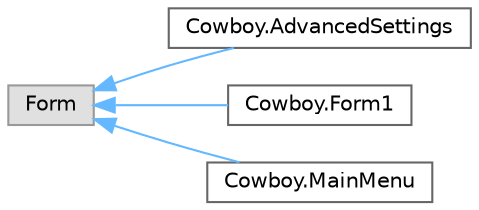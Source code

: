 digraph "Osztályhierarchia-ábra"
{
 // LATEX_PDF_SIZE
  bgcolor="transparent";
  edge [fontname=Helvetica,fontsize=10,labelfontname=Helvetica,labelfontsize=10];
  node [fontname=Helvetica,fontsize=10,shape=box,height=0.2,width=0.4];
  rankdir="LR";
  Node0 [id="Node000000",label="Form",height=0.2,width=0.4,color="grey60", fillcolor="#E0E0E0", style="filled",tooltip=" "];
  Node0 -> Node1 [id="edge8_Node000000_Node000001",dir="back",color="steelblue1",style="solid",tooltip=" "];
  Node1 [id="Node000001",label="Cowboy.AdvancedSettings",height=0.2,width=0.4,color="grey40", fillcolor="white", style="filled",URL="$class_cowboy_1_1_advanced_settings.html",tooltip=" "];
  Node0 -> Node2 [id="edge9_Node000000_Node000002",dir="back",color="steelblue1",style="solid",tooltip=" "];
  Node2 [id="Node000002",label="Cowboy.Form1",height=0.2,width=0.4,color="grey40", fillcolor="white", style="filled",URL="$class_cowboy_1_1_form1.html",tooltip=" "];
  Node0 -> Node3 [id="edge10_Node000000_Node000003",dir="back",color="steelblue1",style="solid",tooltip=" "];
  Node3 [id="Node000003",label="Cowboy.MainMenu",height=0.2,width=0.4,color="grey40", fillcolor="white", style="filled",URL="$class_cowboy_1_1_main_menu.html",tooltip=" "];
}
